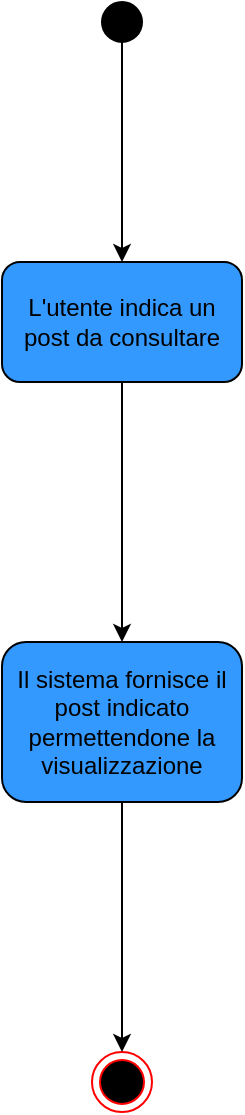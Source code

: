 <mxfile version="20.8.5" type="device"><diagram id="qTIYALt5jUp-i-MLq133" name="Pagina-1"><mxGraphModel dx="1434" dy="796" grid="1" gridSize="10" guides="1" tooltips="1" connect="1" arrows="1" fold="1" page="1" pageScale="1" pageWidth="827" pageHeight="1169" math="0" shadow="0"><root><mxCell id="0"/><mxCell id="1" parent="0"/><mxCell id="IGNdQYriU5hq_akhXY7Y-1" value="" style="ellipse;whiteSpace=wrap;html=1;aspect=fixed;strokeColor=#000000;fillColor=#000000;" vertex="1" parent="1"><mxGeometry x="390" y="60" width="20" height="20" as="geometry"/></mxCell><mxCell id="IGNdQYriU5hq_akhXY7Y-2" value="" style="ellipse;html=1;shape=endState;fillColor=#000000;strokeColor=#ff0000;direction=south;" vertex="1" parent="1"><mxGeometry x="385" y="585" width="30" height="30" as="geometry"/></mxCell><mxCell id="IGNdQYriU5hq_akhXY7Y-3" value="L'utente indica un post da consultare" style="rounded=1;whiteSpace=wrap;html=1;strokeColor=#000000;fillColor=#3399FF;" vertex="1" parent="1"><mxGeometry x="340" y="190" width="120" height="60" as="geometry"/></mxCell><mxCell id="IGNdQYriU5hq_akhXY7Y-4" value="" style="endArrow=classic;html=1;rounded=0;exitX=0.5;exitY=1;exitDx=0;exitDy=0;entryX=0.5;entryY=0;entryDx=0;entryDy=0;" edge="1" parent="1" source="IGNdQYriU5hq_akhXY7Y-1" target="IGNdQYriU5hq_akhXY7Y-3"><mxGeometry width="50" height="50" relative="1" as="geometry"><mxPoint x="390" y="430" as="sourcePoint"/><mxPoint x="440" y="380" as="targetPoint"/></mxGeometry></mxCell><mxCell id="IGNdQYriU5hq_akhXY7Y-5" value="Il sistema fornisce il post indicato permettendone la visualizzazione" style="rounded=1;whiteSpace=wrap;html=1;strokeColor=#000000;fillColor=#3399FF;" vertex="1" parent="1"><mxGeometry x="340" y="380" width="120" height="80" as="geometry"/></mxCell><mxCell id="IGNdQYriU5hq_akhXY7Y-6" value="" style="endArrow=classic;html=1;rounded=0;exitX=0.5;exitY=1;exitDx=0;exitDy=0;entryX=0.5;entryY=0;entryDx=0;entryDy=0;" edge="1" parent="1" source="IGNdQYriU5hq_akhXY7Y-3" target="IGNdQYriU5hq_akhXY7Y-5"><mxGeometry width="50" height="50" relative="1" as="geometry"><mxPoint x="390" y="430" as="sourcePoint"/><mxPoint x="440" y="380" as="targetPoint"/></mxGeometry></mxCell><mxCell id="IGNdQYriU5hq_akhXY7Y-7" value="" style="endArrow=classic;html=1;rounded=0;exitX=0.5;exitY=1;exitDx=0;exitDy=0;entryX=0;entryY=0.5;entryDx=0;entryDy=0;" edge="1" parent="1" source="IGNdQYriU5hq_akhXY7Y-5" target="IGNdQYriU5hq_akhXY7Y-2"><mxGeometry width="50" height="50" relative="1" as="geometry"><mxPoint x="390" y="430" as="sourcePoint"/><mxPoint x="440" y="380" as="targetPoint"/></mxGeometry></mxCell></root></mxGraphModel></diagram></mxfile>